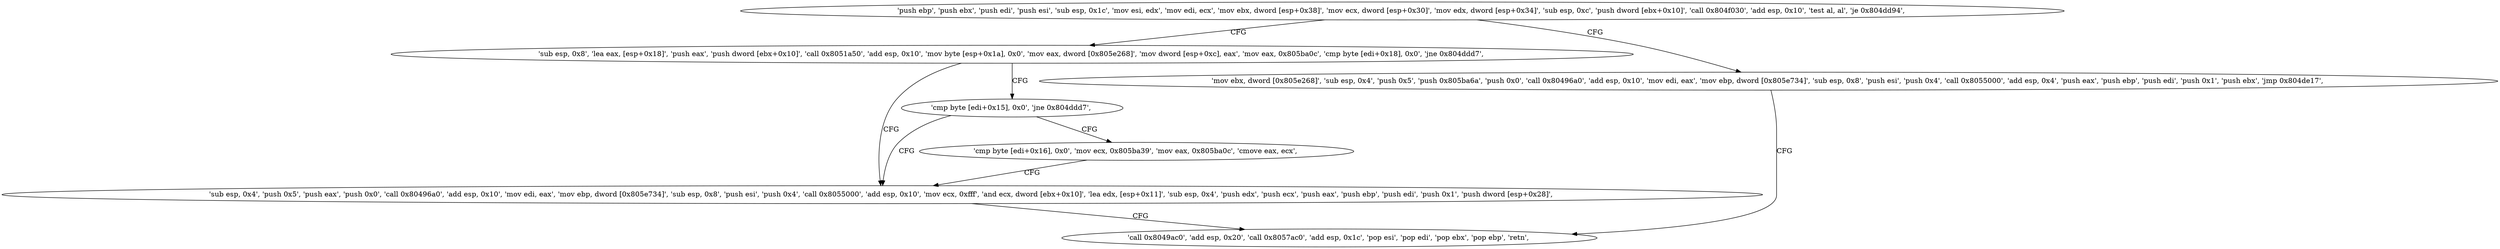 digraph "func" {
"134536496" [label = "'push ebp', 'push ebx', 'push edi', 'push esi', 'sub esp, 0x1c', 'mov esi, edx', 'mov edi, ecx', 'mov ebx, dword [esp+0x38]', 'mov ecx, dword [esp+0x30]', 'mov edx, dword [esp+0x34]', 'sub esp, 0xc', 'push dword [ebx+0x10]', 'call 0x804f030', 'add esp, 0x10', 'test al, al', 'je 0x804dd94', " ]
"134536596" [label = "'sub esp, 0x8', 'lea eax, [esp+0x18]', 'push eax', 'push dword [ebx+0x10]', 'call 0x8051a50', 'add esp, 0x10', 'mov byte [esp+0x1a], 0x0', 'mov eax, dword [0x805e268]', 'mov dword [esp+0xc], eax', 'mov eax, 0x805ba0c', 'cmp byte [edi+0x18], 0x0', 'jne 0x804ddd7', " ]
"134536537" [label = "'mov ebx, dword [0x805e268]', 'sub esp, 0x4', 'push 0x5', 'push 0x805ba6a', 'push 0x0', 'call 0x80496a0', 'add esp, 0x10', 'mov edi, eax', 'mov ebp, dword [0x805e734]', 'sub esp, 0x8', 'push esi', 'push 0x4', 'call 0x8055000', 'add esp, 0x4', 'push eax', 'push ebp', 'push edi', 'push 0x1', 'push ebx', 'jmp 0x804de17', " ]
"134536663" [label = "'sub esp, 0x4', 'push 0x5', 'push eax', 'push 0x0', 'call 0x80496a0', 'add esp, 0x10', 'mov edi, eax', 'mov ebp, dword [0x805e734]', 'sub esp, 0x8', 'push esi', 'push 0x4', 'call 0x8055000', 'add esp, 0x10', 'mov ecx, 0xfff', 'and ecx, dword [ebx+0x10]', 'lea edx, [esp+0x11]', 'sub esp, 0x4', 'push edx', 'push ecx', 'push eax', 'push ebp', 'push edi', 'push 0x1', 'push dword [esp+0x28]', " ]
"134536640" [label = "'cmp byte [edi+0x15], 0x0', 'jne 0x804ddd7', " ]
"134536727" [label = "'call 0x8049ac0', 'add esp, 0x20', 'call 0x8057ac0', 'add esp, 0x1c', 'pop esi', 'pop edi', 'pop ebx', 'pop ebp', 'retn', " ]
"134536646" [label = "'cmp byte [edi+0x16], 0x0', 'mov ecx, 0x805ba39', 'mov eax, 0x805ba0c', 'cmove eax, ecx', " ]
"134536496" -> "134536596" [ label = "CFG" ]
"134536496" -> "134536537" [ label = "CFG" ]
"134536596" -> "134536663" [ label = "CFG" ]
"134536596" -> "134536640" [ label = "CFG" ]
"134536537" -> "134536727" [ label = "CFG" ]
"134536663" -> "134536727" [ label = "CFG" ]
"134536640" -> "134536663" [ label = "CFG" ]
"134536640" -> "134536646" [ label = "CFG" ]
"134536646" -> "134536663" [ label = "CFG" ]
}
